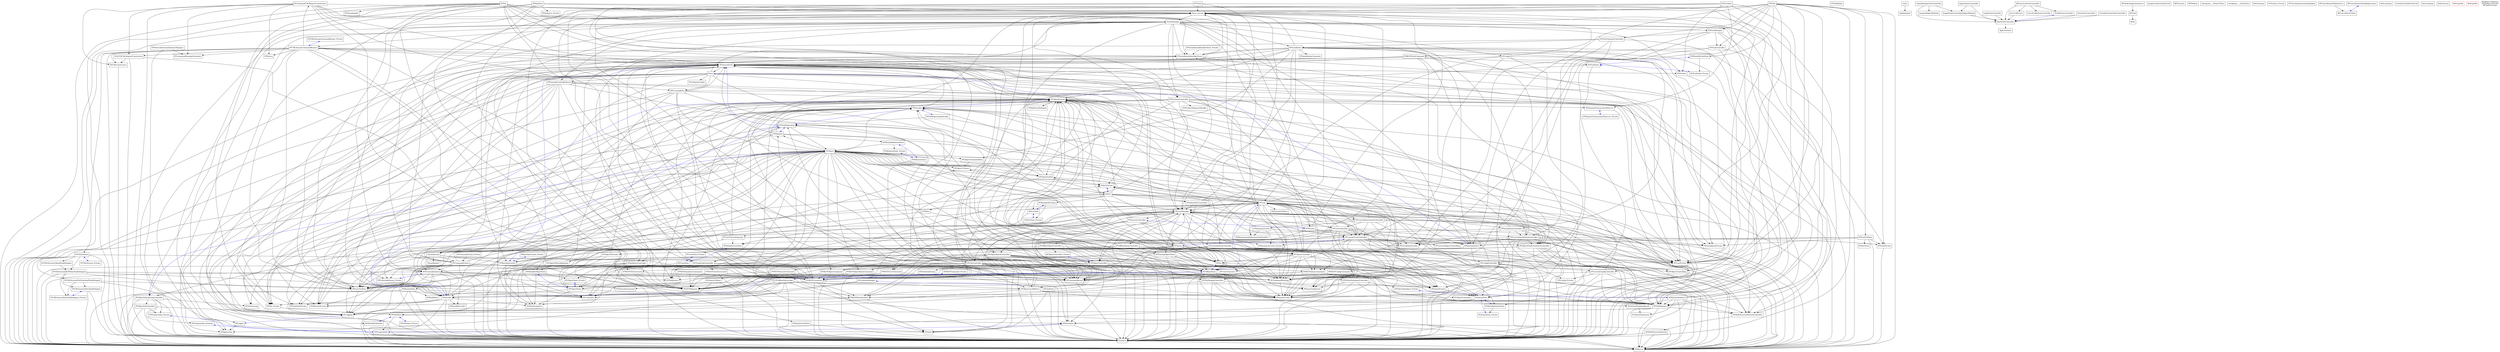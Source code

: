 digraph G {
	node [shape=box];
	"PFCommandURLRequestConstructor" -> "PFHTTPRequest";
	"PFCommandURLRequestConstructor" -> "Parse_Private";
	"PFCommandURLRequestConstructor" -> "PFInternalUtils";
	"PFCommandURLRequestConstructor" -> "PFCommandRunningConstants";
	"PFCommandURLRequestConstructor" -> "PFDataProvider";
	"PFCommandURLRequestConstructor" -> "PFRESTCommand";
	"PFCommandURLRequestConstructor" -> "PFAssert";
	"PFCommandURLRequestConstructor" -> "PFHTTPURLRequestConstructor";
	"PFCommandURLRequestConstructor" -> "PFDevice";
	"PFCommandURLRequestConstructor" -> "PFURLConstructor";
	"PFCommandURLRequestConstructor" -> "PFInstallationIdentifierStore";
	"PFFile" -> "PFFileStagingController";
	"PFFile" -> "PFRESTFileCommand";
	"PFFile" -> "PFErrorUtilities";
	"PFFile" -> "PFMacros";
	"PFFile" -> "PFMutableFileState";
	"PFFile" -> "Parse_Private";
	"PFFile" -> "PFFileController";
	"PFFile" -> "PFThreadsafety";
	"PFFile" -> "PFFileManager";
	"PFFile" -> "PFFile_Private";
	"PFFile" -> "PFInternalUtils";
	"PFFile" -> "PFCoreManager";
	"PFFile" -> "PFAssert";
	"PFFile" -> "PFCommandResult";
	"PFFile" -> "PFUserPrivate";
	"PFFile" -> "PFAsyncTaskQueue";
	"PFCachedQueryController" -> "PFUser";
	"PFCachedQueryController" -> "PFKeyValueCache";
	"PFCachedQueryController" -> "PFRESTQueryCommand";
	"PFCachedQueryController" -> "PFRESTCommand";
	"PFCachedQueryController" -> "PFDecoder";
	"PFCachedQueryController" -> "PFErrorUtilities";
	"PFCachedQueryController" -> "PFCommandResult";
	"PFCachedQueryController" -> "PFMacros";
	"PFCachedQueryController" -> "PFCommandRunning";
	"PFCachedQueryController" -> "PFAssert";
	"PFCachedQueryController" -> "PFJSONSerialization";
	"PFCachedQueryController" -> "PFQueryController";
	"PFCachedQueryController" -> "PFQueryState";
	"PFFileStagingController" -> "PFAssert";
	"PFFileStagingController" -> "PFFileManager";
	"PFFileStagingController" -> "PFLogging";
	"PFFileStagingController" -> "PFDataProvider";
	"PFFileStagingController" -> "PFAsyncTaskQueue";
	"PFObjectConstants" -> {};
	"PFPin" -> "PFAssert";
	"PFPin" -> "PFQueryPrivate";
	"PFPin" -> "Parse_Private";
	"PFPin" -> "PFObjectPrivate";
	"PFCloudCodeController" -> "PFEncoder";
	"PFCloudCodeController" -> "PFInternalUtils";
	"PFCloudCodeController" -> "PFRESTCloudCommand";
	"PFCloudCodeController" -> "PFDecoder";
	"PFCloudCodeController" -> "PFAssert";
	"PFCloudCodeController" -> "PFCommandResult";
	"PFCloudCodeController" -> "PFCommandRunning";
	"PFSubclassing" -> {};
	"PFPinningObjectStore" -> "PFAssert";
	"PFPinningObjectStore" -> "PFQueryPrivate";
	"PFPinningObjectStore" -> "PFMacros";
	"PFPinningObjectStore" -> "PFPin";
	"PFPinningObjectStore" -> "PFDataProvider";
	"PFPinningObjectStore" -> "PFOfflineStore";
	"PFObjectControlling" -> "PFMacros";
	"PFPaymentTransactionObserver" -> "PFAssert";
	"PFJSONSerialization" -> "PFAssert";
	"PFJSONSerialization" -> "PFLogging";
	"PFUserFileCodingLogic" -> "PFObjectFileCodingLogic";
	"PFUserFileCodingLogic" -> "PFMutableUserState";
	"PFUserFileCodingLogic" -> "PFUserConstants";
	"PFUserFileCodingLogic" -> "PFUserPrivate";
	"PFUserFileCodingLogic" -> "PFObjectPrivate";
	"PFUserFileCodingLogic" -> "PFDecoder";
	"PFCoreManager" -> "PFLocationManager";
	"PFCoreManager" -> "PFUserController";
	"PFCoreManager" -> "PFObjectSubclassingController";
	"PFCoreManager" -> "PFDataProvider";
	"PFCoreManager" -> "PFInstallationController";
	"PFCoreManager" -> "PFObjectFilePersistenceController";
	"PFCoreManager" -> "PFSessionController";
	"PFCoreManager" -> "PFMacros";
	"PFCoreManager" -> "PFObjectBatchController";
	"PFCoreManager" -> "PFOfflineObjectController";
	"PFCoreManager" -> "PFFileController";
	"PFCoreManager" -> "PFObjectLocalIdStore";
	"PFCoreManager" -> "PFPinningObjectStore";
	"PFCoreManager" -> "PFConfigController";
	"PFCoreManager" -> "PFObjectController";
	"PFCoreManager" -> "PFAssert";
	"PFCoreManager" -> "PFOfflineQueryController";
	"PFCoreManager" -> "PFCoreDataProvider";
	"PFCoreManager" -> "PFCloudCodeController";
	"PFCoreManager" -> "PFUserAuthenticationController";
	"PFCoreManager" -> "PFCurrentInstallationController";
	"PFCoreManager" -> "PFCachedQueryController";
	"PFCoreManager" -> "PFCurrentUserController";
	"PFQueryState" -> "PFBaseState";
	"PFQueryState" -> "PFPropertyInfo";
	"ParseInternal" -> "ParseModule";
	"ParseInternal" -> "PFCommandCache";
	"ParseInternal" -> "PFInternalUtils";
	"ParseInternal" -> "PFEventuallyQueue";
	"ParseInternal" -> "PFAssert";
	"ParseInternal" -> "PFGeoPointPrivate";
	"ParseInternal" -> "PFFieldOperation";
	"ParseInternal" -> "PFUserPrivate";
	"ParseInternal" -> "PFKeyValueCache";
	"ParseInternal" -> "PFObjectPrivate";
	"PFConfig_Private" -> {};
	"PFLogger" -> "PFApplication";
	"PFURLSessionDataTaskDelegate" -> "PFAssert";
	"PFURLSessionDataTaskDelegate" -> "PFMacros";
	"PFNullability" -> {};
	"PFObjectSubclassInfo" -> "PFAssert";
	"PFObjectSubclassInfo" -> "PFPropertyInfo_Private";
	"PFObjectSubclassInfo" -> "PFMacros";
	"PFObjectSubclassInfo" -> "PFLogging";
	"main" -> "AppDelegate";
	"PFOfflineStore" -> "PFSQLiteDatabaseController";
	"PFOfflineStore" -> "PFDecoder";
	"PFOfflineStore" -> "PFErrorUtilities";
	"PFOfflineStore" -> "PFMacros";
	"PFOfflineStore" -> "PFSQLiteDatabaseResult";
	"PFOfflineStore" -> "PFJSONSerialization";
	"PFOfflineStore" -> "PFQueryPrivate";
	"PFOfflineStore" -> "PFFileManager";
	"PFOfflineStore" -> "Parse_Private";
	"PFOfflineStore" -> "PFAssert";
	"PFOfflineStore" -> "PFWeakValue";
	"PFOfflineStore" -> "PFSQLiteDatabase";
	"PFOfflineStore" -> "PFObjectPrivate";
	"PFSQLiteDatabase" -> "PFSQLiteDatabaseResult";
	"PFSQLiteDatabase" -> "PFInternalUtils";
	"PFSQLiteDatabase" -> "PFSQLiteStatement";
	"PFSQLiteDatabase" -> "Parse_Private";
	"PFSQLiteDatabase" -> "PFMacros";
	"PFSQLiteDatabase" -> "PFFileManager";
	"PFSQLiteDatabase" -> "PFMultiProcessFileLockController";
	"AppConstants" -> {};
	"BFTask" -> "Bolts";
	"PFSQLiteDatabaseController" -> "PFAssert";
	"PFSQLiteDatabaseController" -> "PFSQLiteDatabase_Private";
	"PFSQLiteDatabaseController" -> "PFFileManager";
	"PFSQLiteDatabaseController" -> "PFAsyncTaskQueue";
	"PFCoreDataProvider" -> {};
	"PFObjectUtilities" -> "PFFieldOperation";
	"PFObjectUtilities" -> "PFOperationSet";
	"PFTaskQueue" -> {};
	"PFRESTFileCommand" -> "PFAssert";
	"PFRESTFileCommand" -> "PFHTTPRequest";
	"PFRESTFileCommand" -> "PFRESTCommand";
	"ImagesCollectionViewCell" -> {};
	"PFSessionController" -> "PFDataProvider";
	"PFSessionController" -> "PFAssert";
	"PFSessionController" -> "PFCommandResult";
	"PFSessionController" -> "PFRESTSessionCommand";
	"PFSessionController" -> "PFCommandRunning";
	"PFSessionController" -> "PFObjectPrivate";
	"PFBase64Encoder" -> {};
	"ImagePickerControllerHelperMethod" -> "BaseViewController";
	"BFExecutor" -> {};
	"PFURLSessionFileDownloadTaskDelegate" -> "PFErrorUtilities";
	"PFURLSessionFileDownloadTaskDelegate" -> "PFURLSessionDataTaskDelegate_Private";
	"PFURLSessionFileDownloadTaskDelegate" -> "PFHash";
	"PFURLSessionFileDownloadTaskDelegate" -> "PFURLSessionDataTaskDelegate";
	"PFAnonymousUtils" -> "PFUserPrivate";
	"PFAnonymousUtils" -> "PFAnonymousAuthenticationProvider";
	"PFAnonymousUtils" -> "PFAnonymousUtils_Private";
	"PFAnonymousUtils" -> "PFInternalUtils";
	"PFMulticastDelegate" -> {};
	"PFMultiProcessFileLockController" -> "PFMultiProcessFileLock";
	"PFRESTUserCommand" -> "PFAssert";
	"PFRESTUserCommand" -> "PFHTTPRequest";
	"PFRESTUserCommand" -> "PFRESTCommand";
	"ImagesHelperMethods" -> {};
	"PFOfflineObjectController" -> "PFObjectState";
	"PFOfflineObjectController" -> "PFMacros";
	"PFOfflineObjectController" -> "PFObjectPrivate";
	"PFOfflineObjectController" -> "PFOfflineStore";
	"PFOfflineObjectController" -> "PFObjectController";
	"PFOfflineObjectController" -> "PFObjectController_Private";
	"PFConfigController" -> "PFAssert";
	"PFConfigController" -> "PFRESTConfigCommand";
	"PFConfigController" -> "PFCurrentConfigController";
	"PFConfigController" -> "PFDecoder";
	"PFConfigController" -> "PFConfig_Private";
	"PFConfigController" -> "PFCommandResult";
	"PFConfigController" -> "PFCommandRunning";
	"PFFile_Private" -> "PFFileState";
	"PFPushChannelsController" -> "PFAssert";
	"PFPushChannelsController" -> "PFErrorUtilities";
	"PFPushChannelsController" -> "PFCoreDataProvider";
	"PFPushChannelsController" -> "PFCurrentInstallationController";
	"PFPushChannelsController" -> "PFInstallation";
	"LoginViewController" -> "BaseViewController";
	"PFConfig" -> "Parse_Private";
	"PFConfig" -> "PFConfigController";
	"PFConfig" -> "PFInternalUtils";
	"PFConfig" -> "PFCoreManager";
	"PFConfig" -> "PFCurrentConfigController";
	"PFConfig" -> "PFUserPrivate";
	"PFConfig" -> "PFCurrentUserController";
	"Parse" -> "PFPinningEventuallyQueue";
	"Parse" -> "PFInstallationPrivate";
	"Parse" -> "PFPin";
	"Parse" -> "PFCategoryLoader";
	"Parse" -> "PFLogging";
	"Parse" -> "PFSession";
	"Parse" -> "PFFileManager";
	"Parse" -> "ParseManager";
	"Parse" -> "ParseInternal";
	"Parse" -> "PFEventuallyPin";
	"Parse" -> "PFLogger";
	"Parse" -> "PFObjectSubclassingController";
	"Parse" -> "PFUserPrivate";
	"Parse" -> "PFOfflineStore";
	"Parse" -> "PFApplication";
	"BFDefines" -> {};
	"PFMultiProcessFileLock" -> "PFAssert";
	"PFMultiProcessFileLock" -> "PFMacros";
	"PFCurrentUserController" -> "PFKeychainStore";
	"PFCurrentUserController" -> "PFDataProvider";
	"PFCurrentUserController" -> "PFObjectFilePersistenceController";
	"PFCurrentUserController" -> "PFMacros";
	"PFCurrentUserController" -> "PFUserConstants";
	"PFCurrentUserController" -> "PFFileManager";
	"PFCurrentUserController" -> "PFAnonymousUtils_Private";
	"PFCurrentUserController" -> "PFCurrentObjectControlling";
	"PFCurrentUserController" -> "PFAssert";
	"PFCurrentUserController" -> "PFMutableUserState";
	"PFCurrentUserController" -> "PFCoreDataProvider";
	"PFCurrentUserController" -> "PFUserPrivate";
	"PFCurrentUserController" -> "PFAsyncTaskQueue";
	"PFCurrentUserController" -> "PFObjectPrivate";
	"PFLocationManager" -> "PFConstants";
	"PFLocationManager" -> "PFApplication";
	"PFCommandCache" -> "PFEventuallyQueue";
	"PFCommandCache" -> "PFRESTCommand";
	"PFCommandCache" -> "PFErrorUtilities";
	"PFCommandCache" -> "PFMacros";
	"PFCommandCache" -> "PFLogging";
	"PFCommandCache" -> "Parse_Private";
	"PFCommandCache" -> "PFMultiProcessFileLockController";
	"PFCommandCache" -> "PFFileManager";
	"PFCommandCache" -> "PFCoreManager";
	"PFCommandCache" -> "PFObject";
	"PFCommandCache" -> "PFAssert";
	"PFCommandCache" -> "PFCommandResult";
	"PFCommandCache" -> "PFObjectLocalIdStore";
	"PFCommandCache" -> "PFEventuallyQueue_Private";
	"PFCommandCache" -> "PFObjectPrivate";
	"PFAnonymousAuthenticationProvider" -> {};
	"PFObjectState" -> "PFObjectConstants";
	"PFObjectState" -> "PFObjectUtilities";
	"PFObjectState" -> "PFEncoder";
	"PFObjectState" -> "PFDateFormatter";
	"PFUserConstants" -> {};
	"PFMutablePushState" -> "PFPushState_Private";
	"PFSQLiteDatabaseResult" -> "PFSQLiteStatement";
	"Bolts" -> {};
	"PFMutableQueryState" -> "PFQueryState_Private";
	"PFRESTQueryCommand" -> "PFHTTPRequest";
	"PFRESTQueryCommand" -> "PFQueryPrivate";
	"PFRESTQueryCommand" -> "PFEncoder";
	"PFRESTQueryCommand" -> "PFAssert";
	"PFRESTQueryCommand" -> "PFRESTCommand";
	"PFRESTQueryCommand" -> "PFQueryState";
	"PFInstallationPrivate" -> {};
	"PFACL" -> "PFUser";
	"PFACL" -> "PFACLState";
	"PFACL" -> "PFObjectUtilities";
	"PFACL" -> "PFDefaultACLController";
	"PFACL" -> "PFRole";
	"PFACL" -> "PFMacros";
	"PFACL" -> "PFMutableACLState";
	"PFACL" -> "PFAssert";
	"PFACL" -> "PFUserPrivate";
	"PFACL" -> "PFObjectPrivate";
	"PFUserAuthenticationController" -> "PFAnonymousAuthenticationProvider";
	"PFUserAuthenticationController" -> "PFUserController";
	"PFUserAuthenticationController" -> "PFAssert";
	"PFUserAuthenticationController" -> "PFMacros";
	"PFUserAuthenticationController" -> "PFCoreDataProvider";
	"PFUserAuthenticationController" -> "PFAnonymousUtils";
	"PFUserAuthenticationController" -> "PFUserPrivate";
	"PFUserAuthenticationController" -> "PFObjectPrivate";
	"PFUserAuthenticationController" -> "PFCurrentUserController";
	"PFAsyncTaskQueue" -> {};
	"PFMutableObjectState" -> "PFObjectState_Private";
	"PFMutableObjectState" -> "PFDateFormatter";
	"Instagram___CloneUITests" -> {};
	"PFProductsRequestHandler" -> {};
	"PFPurchase" -> "PFPaymentTransactionObserver";
	"PFPurchase" -> "Parse_Private";
	"PFPurchase" -> "PFConstants";
	"PFPurchase" -> "PFPurchaseController";
	"PFPurchase" -> "PFProduct";
	"PFPurchase" -> "PFAssert";
	"PFPurchase" -> "PFUserPrivate";
	"PFRESTObjectBatchCommand" -> "PFAssert";
	"PFRESTObjectBatchCommand" -> "PFHTTPRequest";
	"PFRESTObjectBatchCommand" -> "PFRESTCommand";
	"PFDataProvider" -> {};
	"PFDefaultACLController" -> "Parse_Private";
	"PFDefaultACLController" -> "PFCoreManager";
	"PFDefaultACLController" -> "PFACLPrivate";
	"PFDefaultACLController" -> "PFAsyncTaskQueue";
	"PFDefaultACLController" -> "PFCurrentUserController";
	"PFPushManager" -> "PFAssert";
	"PFPushManager" -> "PFPushChannelsController";
	"PFPushManager" -> "PFCoreDataProvider";
	"PFPushManager" -> "PFDataProvider";
	"PFPushManager" -> "PFPushController";
	"PFPushManager" -> "PFMacros";
	"PFHTTPURLRequestConstructor" -> "PFAssert";
	"PFHTTPURLRequestConstructor" -> "PFHTTPRequest";
	"PFHTTPURLRequestConstructor" -> "PFURLConstructor";
	"PFSession" -> "PFObjectPrivate";
	"PFSession" -> "Parse_Private";
	"PFSession" -> "PFCoreManager";
	"PFSession" -> "PFAssert";
	"PFSession" -> "PFUserPrivate";
	"PFSession" -> "PFCurrentUserController";
	"ServerAllUsers" -> "BaseViewController";
	"PFRelationPrivate" -> {};
	"PFInstallationConstants" -> {};
	"PFPush" -> "PFPushUtilities";
	"PFPush" -> "PFKeychainStore";
	"PFPush" -> "PFPushManager";
	"PFPush" -> "PFMacros";
	"PFPush" -> "PFPushChannelsController";
	"PFPush" -> "Parse_Private";
	"PFPush" -> "PFMutablePushState";
	"PFPush" -> "PFPushController";
	"PFPush" -> "PFQueryPrivate";
	"PFPush" -> "PFEncoder";
	"PFPush" -> "PFHash";
	"PFPush" -> "PFPushPrivate";
	"PFPush" -> "PFMutableQueryState";
	"PFPush" -> "PFAssert";
	"PFPush" -> "PFInstallationPrivate";
	"PFPush" -> "PFUserPrivate";
	"PFURLSession" -> "PFURLSessionJSONDataTaskDelegate";
	"PFURLSession" -> "PFAssert";
	"PFURLSession" -> "PFCommandResult";
	"PFURLSession" -> "PFMacros";
	"PFURLSession" -> "PFURLSessionFileDownloadTaskDelegate";
	"PFURLSession" -> "PFURLSessionUploadTaskDelegate";
	"PFRESTConfigCommand" -> "PFAssert";
	"PFRESTConfigCommand" -> "PFHTTPRequest";
	"PFRESTConfigCommand" -> "PFRESTCommand";
	"PFFileState" -> "PFBaseState";
	"PFFileState" -> "PFPropertyInfo";
	"PFAnonymousUtils_Private" -> {};
	"Instagram___CloneTests" -> {};
	"PFCommandResult" -> "PFAssert";
	"Pods-dummy" -> {};
	"UsersProfileViewController" -> {};
	"HomeViewController" -> "BaseViewController";
	"PFAnalytics_Private" -> {};
	"PFQuery" -> "PFPin";
	"PFQuery" -> "PFKeyValueCache";
	"PFQuery" -> "Parse_Private";
	"PFQuery" -> "PFInternalUtils";
	"PFQuery" -> "PFCoreManager";
	"PFQuery" -> "PFObject";
	"PFQuery" -> "PFMutableQueryState";
	"PFQuery" -> "PFRESTQueryCommand";
	"PFQuery" -> "ParseInternal";
	"PFQuery" -> "PFAssert";
	"PFQuery" -> "PFCommandResult";
	"PFQuery" -> "PFGeoPointPrivate";
	"PFQuery" -> "PFUserPrivate";
	"PFQuery" -> "PFQueryController";
	"PFQuery" -> "PFOfflineStore";
	"PFQuery" -> "PFQueryUtilities";
	"PFQuery" -> "PFObjectPrivate";
	"PFRESTObjectCommand" -> "PFAssert";
	"PFRESTObjectCommand" -> "PFHTTPRequest";
	"PFRESTObjectCommand" -> "PFObjectState";
	"PFRESTObjectCommand" -> "PFRESTCommand";
	"PFHTTPRequest" -> {};
	"PFUserState" -> "PFObjectState";
	"PFUserState" -> "PFUserConstants";
	"PFUserState" -> "PFObjectState_Private";
	"PFGeoPoint" -> "PFAssert";
	"PFGeoPoint" -> "PFHash";
	"PFGeoPoint" -> "PFCoreManager";
	"PFGeoPoint" -> "Parse_Private";
	"PFPushUtilities" -> "PFAlertView";
	"PFPushUtilities" -> "PFLogging";
	"PFPushUtilities" -> "PFInstallationPrivate";
	"PFPushUtilities" -> "PFPushPrivate";
	"PFPushUtilities" -> "PFKeychainStore";
	"PFPushUtilities" -> "PFMacros";
	"PFAnalyticsUtilities" -> "PFHash";
	"PFConstants" -> {};
	"UploadImagesViewController" -> "BaseViewController";
	"UploadImagesViewController" -> "ImagePickerControllerHelperMethod";
	"UploadImagesViewController" -> "ImagesHelperMethods";
	"PFObjectFilePersistenceController" -> "PFFileManager";
	"PFObjectFilePersistenceController" -> "PFDataProvider";
	"PFObjectFilePersistenceController" -> "PFAssert";
	"PFObjectFilePersistenceController" -> "PFMacros";
	"PFObjectFilePersistenceController" -> "PFMultiProcessFileLockController";
	"PFObjectFilePersistenceController" -> "PFJSONSerialization";
	"PFObjectFilePersistenceController" -> "PFObjectFileCoder";
	"PFObjectFilePersistenceController" -> "PFObjectPrivate";
	"PFErrorUtilities" -> "PFLogging";
	"PFErrorUtilities" -> "PFConstants";
	"PFSession_Private" -> {};
	"PFMutableACLState" -> "PFACLState_Private";
	"PFPinningEventuallyQueue" -> "PFAssert";
	"PFPinningEventuallyQueue" -> "PFEventuallyQueue_Private";
	"PFPinningEventuallyQueue" -> "PFEventuallyQueue";
	"PFPinningEventuallyQueue" -> "PFTaskQueue";
	"PFPinningEventuallyQueue" -> "PFCommandResult";
	"PFPinningEventuallyQueue" -> "PFOperationSet";
	"PFPinningEventuallyQueue" -> "PFErrorUtilities";
	"PFPinningEventuallyQueue" -> "PFEventuallyPin";
	"PFPinningEventuallyQueue" -> "PFRESTCommand";
	"PFPinningEventuallyQueue" -> "PFObjectPrivate";
	"PFPinningEventuallyQueue" -> "PFMacros";
	"PFURLSessionUploadTaskDelegate" -> "PFURLSessionJSONDataTaskDelegate";
	"PFAssert" -> "PFMacros";
	"PFUserAuthenticationDelegate" -> {};
	"PFOfflineQueryLogic" -> "PFQueryPrivate";
	"PFOfflineQueryLogic" -> "PFEncoder";
	"PFOfflineQueryLogic" -> "PFConstants";
	"PFOfflineQueryLogic" -> "PFACL";
	"PFOfflineQueryLogic" -> "PFRelation";
	"PFOfflineQueryLogic" -> "PFDateFormatter";
	"PFOfflineQueryLogic" -> "PFErrorUtilities";
	"PFOfflineQueryLogic" -> "PFGeoPoint";
	"PFOfflineQueryLogic" -> "PFMacros";
	"PFOfflineQueryLogic" -> "PFAssert";
	"PFOfflineQueryLogic" -> "PFRelationPrivate";
	"PFOfflineQueryLogic" -> "PFDecoder";
	"PFEventuallyQueue" -> "PFAssert";
	"PFEventuallyQueue" -> "PFNetworkCommand";
	"PFEventuallyQueue" -> "PFTaskQueue";
	"PFEventuallyQueue" -> "PFRESTCommand";
	"PFEventuallyQueue" -> "PFErrorUtilities";
	"PFEventuallyQueue" -> "PFCommandResult";
	"PFEventuallyQueue" -> "PFReachability";
	"PFEventuallyQueue" -> "PFMacros";
	"PFEventuallyQueue" -> "PFCommandRunning";
	"PFEventuallyQueue" -> "PFLogging";
	"PFFileDataStream" -> {};
	"PFMutableUserState" -> "PFUserState_Private";
	"ParseManager" -> "PFUser";
	"ParseManager" -> "PFAnalyticsController";
	"ParseManager" -> "PFKeychainStore";
	"ParseManager" -> "PFConfig";
	"ParseManager" -> "PFDataProvider";
	"ParseManager" -> "PFPushManager";
	"ParseManager" -> "PFCommandCache";
	"ParseManager" -> "PFMacros";
	"ParseManager" -> "PFLogging";
	"ParseManager" -> "PFInstallationIdentifierStore";
	"ParseManager" -> "PFMultiProcessFileLockController";
	"ParseManager" -> "PFAssert";
	"ParseManager" -> "PFProduct";
	"ParseManager" -> "PFKeyValueCache";
	"ParseManager" -> "PFFileManager";
	"ParseManager" -> "PFCoreManager";
	"ParseManager" -> "PFPurchaseController";
	"ParseManager" -> "PFPinningEventuallyQueue";
	"ParseManager" -> "PFInstallation";
	"ParseManager" -> "PFOfflineStore";
	"ParseManager" -> "PFURLSessionCommandRunner";
	"PFDateFormatter" -> {};
	"PFInstallation" -> "PFInstallationController";
	"PFInstallation" -> "PFErrorUtilities";
	"PFInstallation" -> "Parse_Private";
	"PFInstallation" -> "PFInstallationIdentifierStore";
	"PFInstallation" -> "PFInstallationConstants";
	"PFInstallation" -> "PFQueryPrivate";
	"PFInstallation" -> "PFFileManager";
	"PFInstallation" -> "PFPushPrivate";
	"PFInstallation" -> "PFInternalUtils";
	"PFInstallation" -> "PFCoreManager";
	"PFInstallation" -> "PFAssert";
	"PFInstallation" -> "PFObjectEstimatedData";
	"PFInstallation" -> "PFInstallationPrivate";
	"PFInstallation" -> "PFCurrentInstallationController";
	"PFInstallation" -> "PFObjectPrivate";
	"PFInstallation" -> "PFOfflineStore";
	"PFInstallation" -> "PFApplication";
	"PFSQLiteStatement" -> {};
	"PFThreadsafety" -> {};
	"PFOfflineQueryController" -> "PFObjectPrivate";
	"PFOfflineQueryController" -> "PFPin";
	"PFOfflineQueryController" -> "PFRESTCommand";
	"PFOfflineQueryController" -> "PFAssert";
	"PFOfflineQueryController" -> "PFCommandRunning";
	"PFOfflineQueryController" -> "PFRelationPrivate";
	"PFOfflineQueryController" -> "PFQueryController";
	"PFOfflineQueryController" -> "PFOfflineStore";
	"PFOfflineQueryController" -> "PFQueryState";
	"PFOfflineQueryController" -> "PFPinningObjectStore";
	"PFPurchaseController" -> "PFHTTPRequest";
	"PFPurchaseController" -> "PFPaymentTransactionObserver";
	"PFPurchaseController" -> "PFFileManager";
	"PFPurchaseController" -> "PFFile_Private";
	"PFPurchaseController" -> "PFProductsRequestHandler";
	"PFPurchaseController" -> "PFConstants";
	"PFPurchaseController" -> "PFRESTCommand";
	"PFPurchaseController" -> "PFDecoder";
	"PFPurchaseController" -> "PFAssert";
	"PFPurchaseController" -> "PFCommandResult";
	"PFPurchaseController" -> "PFMacros";
	"PFPurchaseController" -> "PFCommandRunning";
	"PFBaseState" -> "PFAssert";
	"PFBaseState" -> "PFHash";
	"PFBaseState" -> "PFMacros";
	"PFURLSessionJSONDataTaskDelegate" -> "PFErrorUtilities";
	"PFURLSessionJSONDataTaskDelegate" -> "PFCommandResult";
	"PFURLSessionJSONDataTaskDelegate" -> "PFMacros";
	"PFURLSessionJSONDataTaskDelegate" -> "PFURLSessionDataTaskDelegate";
	"PFURLSessionJSONDataTaskDelegate" -> "PFURLSessionDataTaskDelegate_Private";
	"PFURLSessionJSONDataTaskDelegate" -> "PFConstants";
	"BFCancellationTokenSource" -> "BFCancellationToken";
	"PFObjectPrivate" -> "PFObjectControlling";
	"PFObjectPrivate" -> "PFMulticastDelegate";
	"Bolts-dummy" -> {};
	"PFURLConstructor" -> "PFAssert";
	"PFRelationState" -> "PFBaseState";
	"PFInstallationController" -> "PFObjectControlling";
	"PFInstallationController" -> "PFInstallationPrivate";
	"PFInstallationController" -> "PFObjectController";
	"PFInstallationController" -> "PFAssert";
	"PFInstallationController" -> "PFCoreDataProvider";
	"PFInstallationController" -> "PFCurrentInstallationController";
	"PFInstallationController" -> "PFObjectPrivate";
	"PFOperationSet" -> "PFEncoder";
	"PFOperationSet" -> "PFInternalUtils";
	"PFOperationSet" -> "PFFieldOperation";
	"PFOperationSet" -> "PFACL";
	"PFOperationSet" -> "PFACLPrivate";
	"PFOperationSet" -> "PFDecoder";
	"SignUpViewController" -> "BaseViewController";
	"SignUpViewController" -> "ImagePickerControllerHelperMethod";
	"PFFieldOperation" -> "PFObject";
	"PFFieldOperation" -> "PFAssert";
	"PFFieldOperation" -> "PFRelationPrivate";
	"PFFieldOperation" -> "PFOfflineStore";
	"PFInstallationIdentifierStore" -> "PFAssert";
	"PFInstallationIdentifierStore" -> "PFFileManager";
	"PFInstallationIdentifierStore" -> "PFMacros";
	"PFInstallationIdentifierStore" -> "PFInternalUtils";
	"PFInstallationIdentifierStore" -> "Parse_Private";
	"PFInstallationIdentifierStore" -> "PFMultiProcessFileLockController";
	"PFRESTAnalyticsCommand" -> "PFHTTPRequest";
	"PFRESTAnalyticsCommand" -> "PFRESTCommand";
	"PFPushController" -> "PFAssert";
	"PFPushController" -> "PFCommandRunning";
	"PFPushController" -> "PFRESTPushCommand";
	"PFPushController" -> "PFMacros";
	"PFQueryPrivate" -> "PFQueryState";
	"ParseModule" -> {};
	"PFACLState" -> "PFBaseState";
	"PFInternalUtils" -> "PFKeychainStore";
	"PFInternalUtils" -> "PFLogging";
	"PFInternalUtils" -> "PFHash";
	"PFInternalUtils" -> "PFJSONSerialization";
	"PFInternalUtils" -> "PFMultiProcessFileLockController";
	"PFInternalUtils" -> "PFAssert";
	"PFInternalUtils" -> "PFProduct";
	"PFInternalUtils" -> "PFEncoder";
	"PFInternalUtils" -> "PFFileManager";
	"PFInternalUtils" -> "PFFile_Private";
	"PFInternalUtils" -> "PFDateFormatter";
	"PFInternalUtils" -> "Parse";
	"PFInternalUtils" -> "PFGeoPointPrivate";
	"PFInternalUtils" -> "PFUserPrivate";
	"PFInternalUtils" -> "PFRelationPrivate";
	"PFInternalUtils" -> "PFACLPrivate";
	"PFInternalUtils" -> "PFObjectPrivate";
	"PFRESTCloudCommand" -> "PFAssert";
	"PFRESTCloudCommand" -> "PFHTTPRequest";
	"PFRESTCloudCommand" -> "PFRESTCommand";
	"PFObject" -> "PFObjectFileCodingLogic";
	"PFObject" -> "PFObjectConstants";
	"PFObject" -> "PFConstants";
	"PFObject" -> "PFDecoder";
	"PFObject" -> "PFErrorUtilities";
	"PFObject" -> "PFMacros";
	"PFObject" -> "PFPin";
	"PFObject" -> "PFLogging";
	"PFObject" -> "PFDateFormatter";
	"PFObject" -> "PFSubclassing";
	"PFObject" -> "PFPinningObjectStore";
	"PFObject" -> "PFJSONSerialization";
	"PFObject" -> "PFFileManager";
	"PFObject" -> "PFCoreManager";
	"PFObject" -> "ParseInternal";
	"PFObject" -> "PFCommandRunning";
	"PFObject" -> "PFEventuallyQueue_Private";
	"PFObject" -> "PFOfflineStore";
	"PFObject" -> "PFMutableObjectState";
	"PFObject" -> "PFObjectUtilities";
	"PFObject" -> "PFTaskQueue";
	"PFObject" -> "PFRESTObjectBatchCommand";
	"PFObject" -> "PFCurrentUserController";
	"PFObject" -> "PFOperationSet";
	"PFObject" -> "PFObjectBatchController";
	"PFObject" -> "Parse_Private";
	"PFObject" -> "PFObjectFilePersistenceController";
	"PFObject" -> "PFObjectLocalIdStore";
	"PFObject" -> "PFMultiProcessFileLockController";
	"PFObject" -> "PFQueryPrivate";
	"PFObject" -> "PFEncoder";
	"PFObject" -> "PFFile_Private";
	"PFObject" -> "PFRelation";
	"PFObject" -> "PFObjectController";
	"PFObject" -> "PFCommandResult";
	"PFObject" -> "PFObjectEstimatedData";
	"PFObject" -> "PFRelationPrivate";
	"PFObject" -> "PFACLPrivate";
	"PFObject" -> "PFRESTObjectCommand";
	"PFRelation" -> "PFQueryPrivate";
	"PFRelation" -> "PFInternalUtils";
	"PFRelation" -> "PFMutableRelationState";
	"PFRelation" -> "PFAssert";
	"PFRelation" -> "PFMacros";
	"PFRelation" -> "PFRelationPrivate";
	"PFRelation" -> "PFObjectPrivate";
	"PFObjectController" -> "PFObjectControlling";
	"PFObjectController" -> "PFObjectState";
	"PFObjectController" -> "PFTaskQueue";
	"PFObjectController" -> "PFDataProvider";
	"PFObjectController" -> "PFErrorUtilities";
	"PFObjectController" -> "PFCommandResult";
	"PFObjectController" -> "PFMacros";
	"PFObjectController" -> "PFCommandRunning";
	"PFObjectController" -> "PFAssert";
	"PFObjectController" -> "PFObjectPrivate";
	"PFObjectController" -> "PFRESTObjectCommand";
	"PFCurrentConfigController" -> "PFConfig_Private";
	"PFCurrentConfigController" -> "PFAssert";
	"PFCurrentConfigController" -> "PFFileManager";
	"PFCurrentConfigController" -> "PFMacros";
	"PFCurrentConfigController" -> "PFJSONSerialization";
	"PFCurrentConfigController" -> "PFDecoder";
	"PFWeakValue" -> {};
	"PFInstallationIdentifierStore_Private" -> "PFInstallationIdentifierStore";
	"PFDevice" -> {};
	"PFObjectLocalIdStore" -> "PFFileManager";
	"PFObjectLocalIdStore" -> "PFInternalUtils";
	"PFObjectLocalIdStore" -> "PFDataProvider";
	"PFObjectLocalIdStore" -> "PFAssert";
	"PFObjectLocalIdStore" -> "PFLogging";
	"PFObjectLocalIdStore" -> "Parse_Private";
	"PFObjectLocalIdStore" -> "PFJSONSerialization";
	"PFURLSessionCommandRunner" -> "PFHTTPRequest";
	"PFURLSessionCommandRunner" -> "PFCommandURLRequestConstructor";
	"PFURLSessionCommandRunner" -> "PFCommandRunningConstants";
	"PFURLSessionCommandRunner" -> "PFConstants";
	"PFURLSessionCommandRunner" -> "PFRESTCommand";
	"PFURLSessionCommandRunner" -> "PFHTTPURLRequestConstructor";
	"PFURLSessionCommandRunner" -> "PFMacros";
	"PFURLSessionCommandRunner" -> "PFLogging";
	"PFURLSessionCommandRunner" -> "PFURLConstructor";
	"PFURLSessionCommandRunner" -> "PFInstallationIdentifierStore";
	"PFURLSessionCommandRunner" -> "PFEncoder";
	"PFURLSessionCommandRunner" -> "PFInternalUtils";
	"PFURLSessionCommandRunner" -> "PFAssert";
	"PFURLSessionCommandRunner" -> "PFCommandResult";
	"PFURLSessionCommandRunner" -> "PFDevice";
	"PFURLSessionCommandRunner" -> "PFCommandRunning";
	"PFURLSessionCommandRunner" -> "PFURLSession";
	"PFMacros" -> {};
	"PFUser" -> "PFObjectConstants";
	"PFUser" -> "PFKeychainStore";
	"PFUser" -> "PFAnonymousAuthenticationProvider";
	"PFUser" -> "PFTaskQueue";
	"PFUser" -> "PFUserController";
	"PFUser" -> "PFDecoder";
	"PFUser" -> "PFErrorUtilities";
	"PFUser" -> "PFOperationSet";
	"PFUser" -> "PFUserPrivate";
	"PFUser" -> "PFUserConstants";
	"PFUser" -> "PFObjectFilePersistenceController";
	"PFUser" -> "PFMultiProcessFileLockController";
	"PFUser" -> "PFRESTUserCommand";
	"PFUser" -> "PFFileManager";
	"PFUser" -> "PFUserFileCodingLogic";
	"PFUser" -> "PFCoreManager";
	"PFUser" -> "Parse_Private";
	"PFUser" -> "PFAnonymousUtils_Private";
	"PFUser" -> "PFQueryPrivate";
	"PFUser" -> "PFAssert";
	"PFUser" -> "PFCommandResult";
	"PFUser" -> "PFMutableUserState";
	"PFUser" -> "PFSessionUtilities";
	"PFUser" -> "PFCommandRunning";
	"PFUser" -> "PFCurrentUserController";
	"PFUser" -> "PFUserAuthenticationController";
	"PFUser" -> "PFACLPrivate";
	"PFUser" -> "PFObjectPrivate";
	"PFKeychainStore" -> "PFAssert";
	"PFKeychainStore" -> "PFLogging";
	"PFKeychainStore" -> "PFMacros";
	"PFCommandRunningConstants" -> {};
	"PFCategoryLoader" -> {};
	"PFRESTPushCommand" -> "PFHTTPRequest";
	"PFRESTPushCommand" -> "PFPushState";
	"PFRESTPushCommand" -> "PFInternalUtils";
	"PFRESTPushCommand" -> "PFRESTQueryCommand";
	"PFRESTPushCommand" -> "PFRESTCommand";
	"PFRESTPushCommand" -> "PFDateFormatter";
	"PFRESTPushCommand" -> "PFAssert";
	"PFRESTPushCommand" -> "PFQueryState";
	"PFDecoder" -> "PFFile_Private";
	"PFDecoder" -> "PFInternalUtils";
	"PFDecoder" -> "PFDateFormatter";
	"PFDecoder" -> "PFBase64Encoder";
	"PFDecoder" -> "PFGeoPointPrivate";
	"PFDecoder" -> "PFMacros";
	"PFDecoder" -> "PFRelationPrivate";
	"PFObjectFileCodingLogic" -> "PFMutableObjectState";
	"PFObjectFileCodingLogic" -> "PFObjectPrivate";
	"PFNetworkCommand" -> {};
	"PFCommandCache_Private" -> "PFCommandCache";
	"AllUsersListViewController" -> "BaseViewController";
	"AllUsersListViewController" -> "ServerAllUsers";
	"AllUsersListViewController" -> "UsersProfileViewController";
	"AllUsersListViewController" -> "ProfileViewController";
	"BaseViewController" -> "AppConstants";
	"PFAlertView" -> {};
	"PFRole" -> "PFAssert";
	"PFRole" -> "PFQuery";
	"PFRole" -> "PFObjectPrivate";
	"PFKeyValueCache" -> "PFAssert";
	"PFKeyValueCache" -> "PFFileManager";
	"PFKeyValueCache" -> "PFLogging";
	"PFKeyValueCache" -> "PFConstants";
	"Parse_Private" -> "ParseManager";
	"PFNetworkActivityIndicatorManager" -> "PFCommandRunningConstants";
	"PFNetworkActivityIndicatorManager" -> "PFApplication";
	"FriendsActivityViewController" -> "BaseViewController";
	"PFCurrentObjectControlling" -> {};
	"PFEventuallyPin" -> "PFHTTPRequest";
	"PFEventuallyPin" -> "PFInternalUtils";
	"PFEventuallyPin" -> "PFObject";
	"PFEventuallyPin" -> "PFQuery";
	"PFEventuallyPin" -> "PFRESTCommand";
	"PFEventuallyPin" -> "PFAssert";
	"PFEventuallyPin" -> "PFOfflineStore";
	"PFEventuallyPin" -> "PFSubclassing";
	"PFEventuallyPin" -> "PFObjectPrivate";
	"PFGeoPointPrivate" -> {};
	"PFSessionUtilities" -> {};
	"PFAnalytics" -> "PFEncoder";
	"PFAnalytics" -> "Parse_Private";
	"PFAnalytics" -> "PFEventuallyQueue";
	"PFAnalytics" -> "PFAssert";
	"PFAnalytics" -> "PFAnalyticsController";
	"PFAnalytics" -> "PFUserPrivate";
	"PFAnalytics" -> "PFAnalytics_Private";
	"PFCommandRunning" -> "PFDataProvider";
	"PFCurrentInstallationController" -> "PFInstallationIdentifierStore";
	"PFCurrentInstallationController" -> "PFFileManager";
	"PFCurrentInstallationController" -> "PFInstallationPrivate";
	"PFCurrentInstallationController" -> "PFPushPrivate";
	"PFCurrentInstallationController" -> "PFDataProvider";
	"PFCurrentInstallationController" -> "PFCurrentObjectControlling";
	"PFCurrentInstallationController" -> "PFQuery";
	"PFCurrentInstallationController" -> "PFMacros";
	"PFCurrentInstallationController" -> "PFCoreDataProvider";
	"PFCurrentInstallationController" -> "PFObjectFilePersistenceController";
	"PFCurrentInstallationController" -> "PFAsyncTaskQueue";
	"PFCurrentInstallationController" -> "PFObjectPrivate";
	"PFQueryController" -> "PFUser";
	"PFQueryController" -> "Parse_Private";
	"PFQueryController" -> "PFCommandRunning";
	"PFQueryController" -> "PFDataProvider";
	"PFQueryController" -> "PFRESTQueryCommand";
	"PFQueryController" -> "PFAssert";
	"PFQueryController" -> "PFCommandResult";
	"PFQueryController" -> "PFPin";
	"PFQueryController" -> "PFOfflineStore";
	"PFQueryController" -> "PFQueryState";
	"PFQueryController" -> "PFObjectPrivate";
	"PFApplication" -> {};
	"PFPropertyInfo" -> "PFAssert";
	"PFPropertyInfo" -> "PFMacros";
	"PFUserController" -> "PFObjectControlling";
	"PFUserController" -> "PFCommandRunning";
	"PFUserController" -> "PFRESTUserCommand";
	"PFUserController" -> "PFDataProvider";
	"PFUserController" -> "PFErrorUtilities";
	"PFUserController" -> "PFCommandResult";
	"PFUserController" -> "PFMacros";
	"PFUserController" -> "PFCoreDataProvider";
	"PFUserController" -> "PFUserPrivate";
	"PFUserController" -> "PFCurrentUserController";
	"PFUserController" -> "PFObjectPrivate";
	"PFAnalyticsController" -> "PFAssert";
	"PFAnalyticsController" -> "PFAnalyticsUtilities";
	"PFAnalyticsController" -> "PFEventuallyQueue";
	"PFAnalyticsController" -> "PFDataProvider";
	"PFAnalyticsController" -> "PFRESTAnalyticsCommand";
	"PFFieldOperationDecoder" -> "PFAssert";
	"PFFieldOperationDecoder" -> "PFFieldOperation";
	"PFMutableRelationState" -> "PFObject";
	"PFMutableRelationState" -> "PFRelationState_Private";
	"PFPushState" -> "PFBaseState";
	"PFPushState" -> "PFQueryState";
	"FriendsListTableViewCell" -> {};
	"AppDelegate" -> {};
	"PFRESTCommand" -> "PFHTTPRequest";
	"PFRESTCommand" -> "PFNetworkCommand";
	"PFRESTCommand" -> "PFHash";
	"PFRESTCommand" -> "PFInternalUtils";
	"PFRESTCommand" -> "PFCoreManager";
	"PFRESTCommand" -> "PFAssert";
	"PFRESTCommand" -> "PFFieldOperation";
	"PFRESTCommand" -> "Parse_Private";
	"PFRESTCommand" -> "PFObjectLocalIdStore";
	"PFRESTCommand" -> "PFObjectPrivate";
	"PFObjectBatchController" -> "PFQueryPrivate";
	"PFObjectBatchController" -> "PFCommandRunning";
	"PFObjectBatchController" -> "PFRESTObjectBatchCommand";
	"PFObjectBatchController" -> "PFDataProvider";
	"PFObjectBatchController" -> "PFObjectController";
	"PFObjectBatchController" -> "PFRESTQueryCommand";
	"PFObjectBatchController" -> "PFErrorUtilities";
	"PFObjectBatchController" -> "PFCommandResult";
	"PFObjectBatchController" -> "PFMacros";
	"PFObjectBatchController" -> "PFAssert";
	"PFObjectBatchController" -> "PFObjectPrivate";
	"PFObjectBatchController" -> "PFRESTObjectCommand";
	"PFFileManager" -> "PFAssert";
	"PFFileManager" -> "PFLogging";
	"PFFileManager" -> "PFMacros";
	"PFFileManager" -> "PFMultiProcessFileLockController";
	"PFFileController" -> "PFFileManager";
	"PFFileController" -> "PFFileDataStream";
	"PFFileController" -> "PFFileState";
	"PFFileController" -> "PFFileStagingController";
	"PFFileController" -> "PFDataProvider";
	"PFFileController" -> "PFRESTFileCommand";
	"PFFileController" -> "PFAssert";
	"PFFileController" -> "PFCommandResult";
	"PFFileController" -> "PFMacros";
	"PFFileController" -> "PFCommandRunning";
	"PFFileController" -> "PFHash";
	"PFReachability" -> "PFAssert";
	"PFReachability" -> "PFWeakValue";
	"PFReachability" -> "PFMacros";
	"PFReachability" -> "PFLogging";
	"PFReachability" -> "PFConstants";
	"PFProduct" -> "PFAssert";
	"PFEncoder" -> "PFFile_Private";
	"PFEncoder" -> "PFDateFormatter";
	"PFEncoder" -> "PFAssert";
	"PFEncoder" -> "PFBase64Encoder";
	"PFEncoder" -> "PFGeoPointPrivate";
	"PFEncoder" -> "PFMacros";
	"PFEncoder" -> "PFRelationPrivate";
	"PFEncoder" -> "PFACLPrivate";
	"PFHash" -> {};
	"PFPushPrivate" -> "PFMacros";
	"Parse-dummy" -> {};
	"PFObjectFileCoder" -> "PFObjectFileCodingLogic";
	"PFObjectFileCoder" -> "PFJSONSerialization";
	"PFObjectFileCoder" -> "PFObjectState";
	"PFObjectFileCoder" -> "PFObjectPrivate";
	"BFTaskCompletionSource" -> "BFTask";
	"PFObjectEstimatedData" -> "PFObjectUtilities";
	"PFRESTSessionCommand" -> "PFHTTPRequest";
	"PFRESTSessionCommand" -> "PFRESTCommand";
	"PFObjectSubclassingController" -> "PFAssert";
	"PFObjectSubclassingController" -> "PFPropertyInfo_Private";
	"PFObjectSubclassingController" -> "PFMacros";
	"PFObjectSubclassingController" -> "PFObjectSubclassInfo";
	"PFObjectSubclassingController" -> "PFSubclassing";
	"PFObjectSubclassingController" -> "PFPropertyInfo_Runtime";
	"BoltsVersion" -> {};
	"PFUserPrivate" -> "PFMacros";
	"PFCloud" -> "PFCommandResult";
	"PFCloud" -> "PFUserPrivate";
	"PFCloud" -> "Parse_Private";
	"PFCloud" -> "PFCloudCodeController";
	"PFCloud" -> "PFCoreManager";
	"PFQueryUtilities" -> "PFAssert";
	"PFQueryUtilities" -> "PFErrorUtilities";
	"PFQueryUtilities" -> "PFConstants";
	
	"Parse-prefix" [color=red];
	"Bolts-prefix" [color=red];
	
	edge [color=blue, dir=both];
	"PFMutablePushState" -> "PFPushState";
	"PFQueryState" -> "PFQueryState_Private";
	"PFLocationManager" -> "PFGeoPoint";
	"PFLogging" -> "PFLogger";
	"PFSQLiteDatabase_Private" -> "PFSQLiteDatabase";
	"PFMutableRelationState" -> "PFRelationState";
	"PFObjectPrivate" -> "PFEncoder";
	"PFInternalUtils" -> "PFKeyValueCache";
	"PFFileState" -> "PFFileState_Private";
	"PFURLSession" -> "PFURLSession_Private";
	"PFMutableUserState" -> "PFUserState";
	"PFRESTCommand_Private" -> "PFRESTCommand";
	"PFBaseState" -> "PFPropertyInfo";
	"PFMutableObjectState" -> "PFObjectState";
	"PFFieldOperation" -> "PFInternalUtils";
	"PFMutableACLState" -> "PFACLState";
	"PFPropertyInfo_Private" -> "PFPropertyInfo";
	"PFRelationState_Private" -> "PFRelationState";
	"PFObjectState_Private" -> "PFObjectState";
	"PFObject" -> "PFObjectSubclassingController";
	"PFPaymentTransactionObserver" -> "PFPaymentTransactionObserver_Private";
	"PFCurrentUserController" -> "PFQuery";
	"PFOfflineStore" -> "PFUser";
	"PFKeyValueCache_Private" -> "PFKeyValueCache";
	"PFFieldOperation" -> "PFEncoder";
	"PFACLPrivate" -> "PFACL";
	"Parse" -> "PFKeychainStore";
	"PFOfflineStore" -> "PFEncoder";
	"PFQueryState" -> "PFMutableQueryState";
	"PFDecoder" -> "PFFieldOperationDecoder";
	"PFUserState_Private" -> "PFUserState";
	"PFURLSessionCommandRunner_Private" -> "PFURLSessionCommandRunner";
	"PFPin" -> "PFOfflineStore";
	"PFACLState" -> "PFACLState_Private";
	"PFSessionController" -> "PFSession";
	"PFPushState" -> "PFPushState_Private";
	"PFURLSessionDataTaskDelegate" -> "PFURLSessionDataTaskDelegate_Private";
	"PFFileState" -> "PFMutableFileState";
	"BFCancellationTokenRegistration" -> "BFCancellationToken";
	"ProfileViewController" -> "BaseViewController";
	"PFObjectPrivate" -> "PFDecoder";
	"PFFieldOperation" -> "PFRelation";
	"PFPropertyInfo_Runtime" -> "PFPropertyInfo";
	"PFObjectController_Private" -> "PFObjectController";
	"PFFieldOperation" -> "PFDecoder";
	"PFOfflineStore" -> "PFOfflineQueryLogic";
	"PFEventuallyQueue" -> "PFEventuallyQueue_Private";
	
	edge [color=black];
	node [shape=plaintext];
	"Categories" [label="PFObject+Subclass\nPFProduct+Private\nBFTask+Private"];
}

